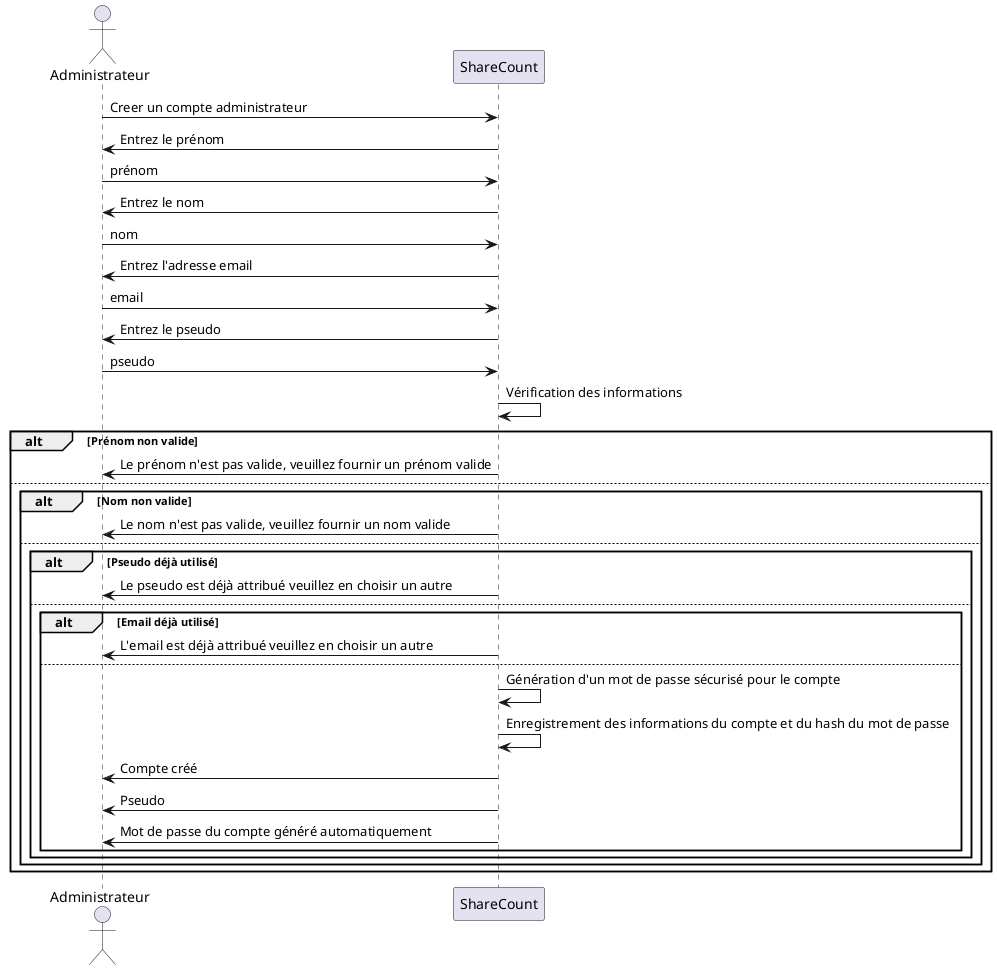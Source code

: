 @startuml "Creer un compte Administrateur"
actor Administrateur as admin
participant ShareCount as sc

admin 	-> 	sc : Creer un compte administrateur
admin 	<- 	sc : Entrez le prénom
admin 	-> 	sc : prénom
admin 	<- 	sc : Entrez le nom
admin 	-> 	sc : nom
admin 	<- 	sc : Entrez l'adresse email
admin 	-> 	sc : email
admin 	<- 	sc : Entrez le pseudo
admin 	-> 	sc : pseudo
sc 	-> 	sc : Vérification des informations
alt Prénom non valide
admin 	<- 	sc : Le prénom n'est pas valide, veuillez fournir un prénom valide
else
alt Nom non valide
admin 	<- 	sc : Le nom n'est pas valide, veuillez fournir un nom valide
else
alt Pseudo déjà utilisé
admin 	<- 	sc : Le pseudo est déjà attribué veuillez en choisir un autre
else
alt Email déjà utilisé
admin 	<- 	sc : L'email est déjà attribué veuillez en choisir un autre
else
sc 	-> 	sc : Génération d'un mot de passe sécurisé pour le compte
sc 	-> 	sc : Enregistrement des informations du compte et du hash du mot de passe
admin 	<- 	sc : Compte créé
admin 	<- 	sc : Pseudo
admin 	<- 	sc : Mot de passe du compte généré automatiquement
end
end
end
end
@enduml